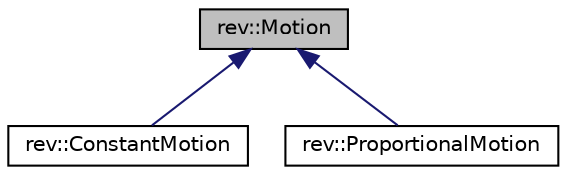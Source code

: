 digraph "rev::Motion"
{
 // LATEX_PDF_SIZE
  edge [fontname="Helvetica",fontsize="10",labelfontname="Helvetica",labelfontsize="10"];
  node [fontname="Helvetica",fontsize="10",shape=record];
  Node1 [label="rev::Motion",height=0.2,width=0.4,color="black", fillcolor="grey75", style="filled", fontcolor="black",tooltip="Interface for generating raw motor powers."];
  Node1 -> Node2 [dir="back",color="midnightblue",fontsize="10",style="solid",fontname="Helvetica"];
  Node2 [label="rev::ConstantMotion",height=0.2,width=0.4,color="black", fillcolor="white", style="filled",URL="$classrev_1_1ConstantMotion.html",tooltip="Motion class in which the outputs are of a constant power."];
  Node1 -> Node3 [dir="back",color="midnightblue",fontsize="10",style="solid",fontname="Helvetica"];
  Node3 [label="rev::ProportionalMotion",height=0.2,width=0.4,color="black", fillcolor="white", style="filled",URL="$classrev_1_1ProportionalMotion.html",tooltip="Motion class in which the outputs are proportional to longitudinal error."];
}
